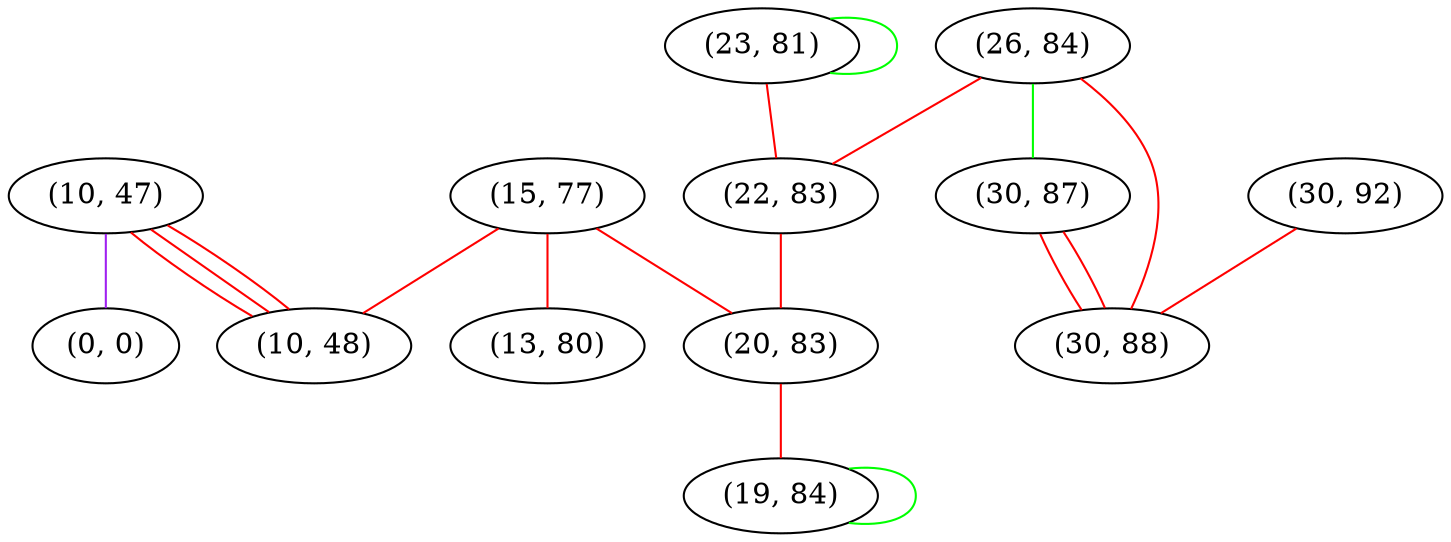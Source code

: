 graph "" {
"(10, 47)";
"(15, 77)";
"(26, 84)";
"(23, 81)";
"(10, 48)";
"(30, 87)";
"(13, 80)";
"(22, 83)";
"(30, 92)";
"(0, 0)";
"(20, 83)";
"(19, 84)";
"(30, 88)";
"(10, 47)" -- "(10, 48)"  [color=red, key=0, weight=1];
"(10, 47)" -- "(10, 48)"  [color=red, key=1, weight=1];
"(10, 47)" -- "(10, 48)"  [color=red, key=2, weight=1];
"(10, 47)" -- "(0, 0)"  [color=purple, key=0, weight=4];
"(15, 77)" -- "(10, 48)"  [color=red, key=0, weight=1];
"(15, 77)" -- "(20, 83)"  [color=red, key=0, weight=1];
"(15, 77)" -- "(13, 80)"  [color=red, key=0, weight=1];
"(26, 84)" -- "(22, 83)"  [color=red, key=0, weight=1];
"(26, 84)" -- "(30, 87)"  [color=green, key=0, weight=2];
"(26, 84)" -- "(30, 88)"  [color=red, key=0, weight=1];
"(23, 81)" -- "(22, 83)"  [color=red, key=0, weight=1];
"(23, 81)" -- "(23, 81)"  [color=green, key=0, weight=2];
"(30, 87)" -- "(30, 88)"  [color=red, key=0, weight=1];
"(30, 87)" -- "(30, 88)"  [color=red, key=1, weight=1];
"(22, 83)" -- "(20, 83)"  [color=red, key=0, weight=1];
"(30, 92)" -- "(30, 88)"  [color=red, key=0, weight=1];
"(20, 83)" -- "(19, 84)"  [color=red, key=0, weight=1];
"(19, 84)" -- "(19, 84)"  [color=green, key=0, weight=2];
}
